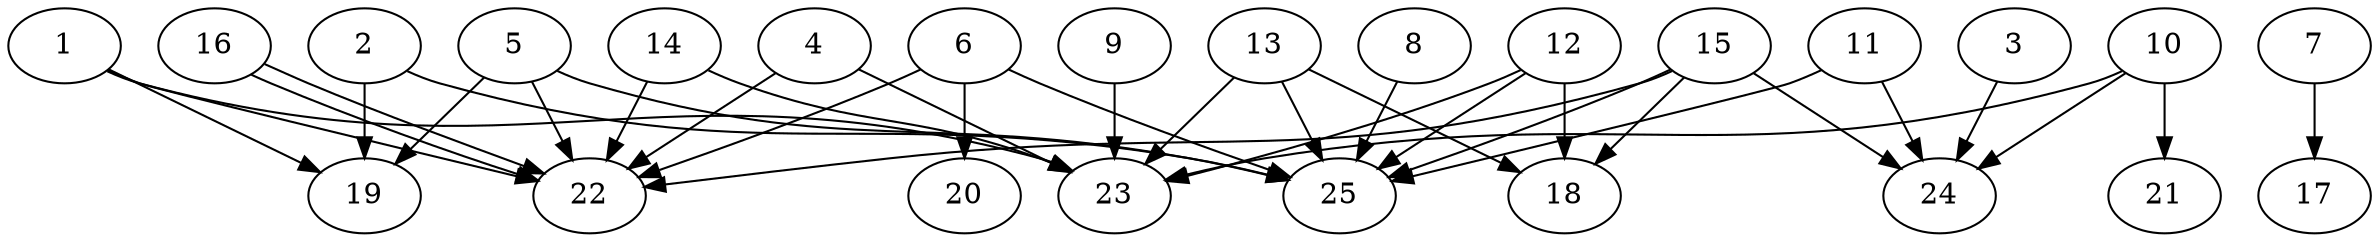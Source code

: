 // DAG automatically generated by daggen at Thu Oct  3 14:00:39 2019
// ./daggen --dot -n 25 --ccr 0.4 --fat 0.9 --regular 0.7 --density 0.5 --mindata 5242880 --maxdata 52428800 
digraph G {
  1 [size="14968320", alpha="0.07", expect_size="5987328"] 
  1 -> 19 [size ="5987328"]
  1 -> 22 [size ="5987328"]
  1 -> 23 [size ="5987328"]
  2 [size="71037440", alpha="0.02", expect_size="28414976"] 
  2 -> 19 [size ="28414976"]
  2 -> 25 [size ="28414976"]
  3 [size="71088640", alpha="0.11", expect_size="28435456"] 
  3 -> 24 [size ="28435456"]
  4 [size="124938240", alpha="0.11", expect_size="49975296"] 
  4 -> 22 [size ="49975296"]
  4 -> 23 [size ="49975296"]
  5 [size="65671680", alpha="0.13", expect_size="26268672"] 
  5 -> 19 [size ="26268672"]
  5 -> 22 [size ="26268672"]
  5 -> 25 [size ="26268672"]
  6 [size="73077760", alpha="0.14", expect_size="29231104"] 
  6 -> 20 [size ="29231104"]
  6 -> 22 [size ="29231104"]
  6 -> 25 [size ="29231104"]
  7 [size="56345600", alpha="0.03", expect_size="22538240"] 
  7 -> 17 [size ="22538240"]
  8 [size="37306880", alpha="0.10", expect_size="14922752"] 
  8 -> 25 [size ="14922752"]
  9 [size="25451520", alpha="0.14", expect_size="10180608"] 
  9 -> 23 [size ="10180608"]
  10 [size="60738560", alpha="0.01", expect_size="24295424"] 
  10 -> 21 [size ="24295424"]
  10 -> 23 [size ="24295424"]
  10 -> 24 [size ="24295424"]
  11 [size="115824640", alpha="0.06", expect_size="46329856"] 
  11 -> 24 [size ="46329856"]
  11 -> 25 [size ="46329856"]
  12 [size="40166400", alpha="0.06", expect_size="16066560"] 
  12 -> 18 [size ="16066560"]
  12 -> 23 [size ="16066560"]
  12 -> 25 [size ="16066560"]
  13 [size="53227520", alpha="0.07", expect_size="21291008"] 
  13 -> 18 [size ="21291008"]
  13 -> 23 [size ="21291008"]
  13 -> 25 [size ="21291008"]
  14 [size="116162560", alpha="0.14", expect_size="46465024"] 
  14 -> 22 [size ="46465024"]
  14 -> 23 [size ="46465024"]
  15 [size="61655040", alpha="0.04", expect_size="24662016"] 
  15 -> 18 [size ="24662016"]
  15 -> 22 [size ="24662016"]
  15 -> 24 [size ="24662016"]
  15 -> 25 [size ="24662016"]
  16 [size="22917120", alpha="0.07", expect_size="9166848"] 
  16 -> 22 [size ="9166848"]
  16 -> 22 [size ="9166848"]
  17 [size="107875840", alpha="0.00", expect_size="43150336"] 
  18 [size="122905600", alpha="0.05", expect_size="49162240"] 
  19 [size="63477760", alpha="0.00", expect_size="25391104"] 
  20 [size="28712960", alpha="0.06", expect_size="11485184"] 
  21 [size="36224000", alpha="0.12", expect_size="14489600"] 
  22 [size="72186880", alpha="0.08", expect_size="28874752"] 
  23 [size="110371840", alpha="0.13", expect_size="44148736"] 
  24 [size="32663040", alpha="0.18", expect_size="13065216"] 
  25 [size="117201920", alpha="0.11", expect_size="46880768"] 
}
